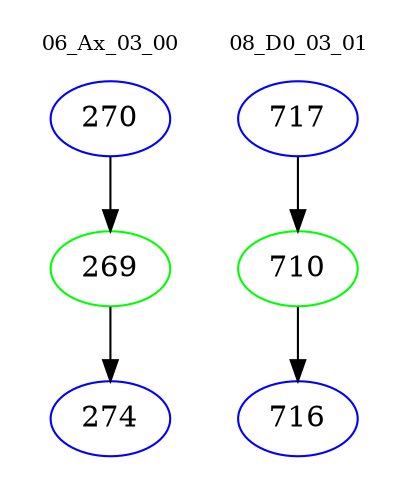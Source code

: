digraph{
subgraph cluster_0 {
color = white
label = "06_Ax_03_00";
fontsize=10;
T0_270 [label="270", color="blue"]
T0_270 -> T0_269 [color="black"]
T0_269 [label="269", color="green"]
T0_269 -> T0_274 [color="black"]
T0_274 [label="274", color="blue"]
}
subgraph cluster_1 {
color = white
label = "08_D0_03_01";
fontsize=10;
T1_717 [label="717", color="blue"]
T1_717 -> T1_710 [color="black"]
T1_710 [label="710", color="green"]
T1_710 -> T1_716 [color="black"]
T1_716 [label="716", color="blue"]
}
}
